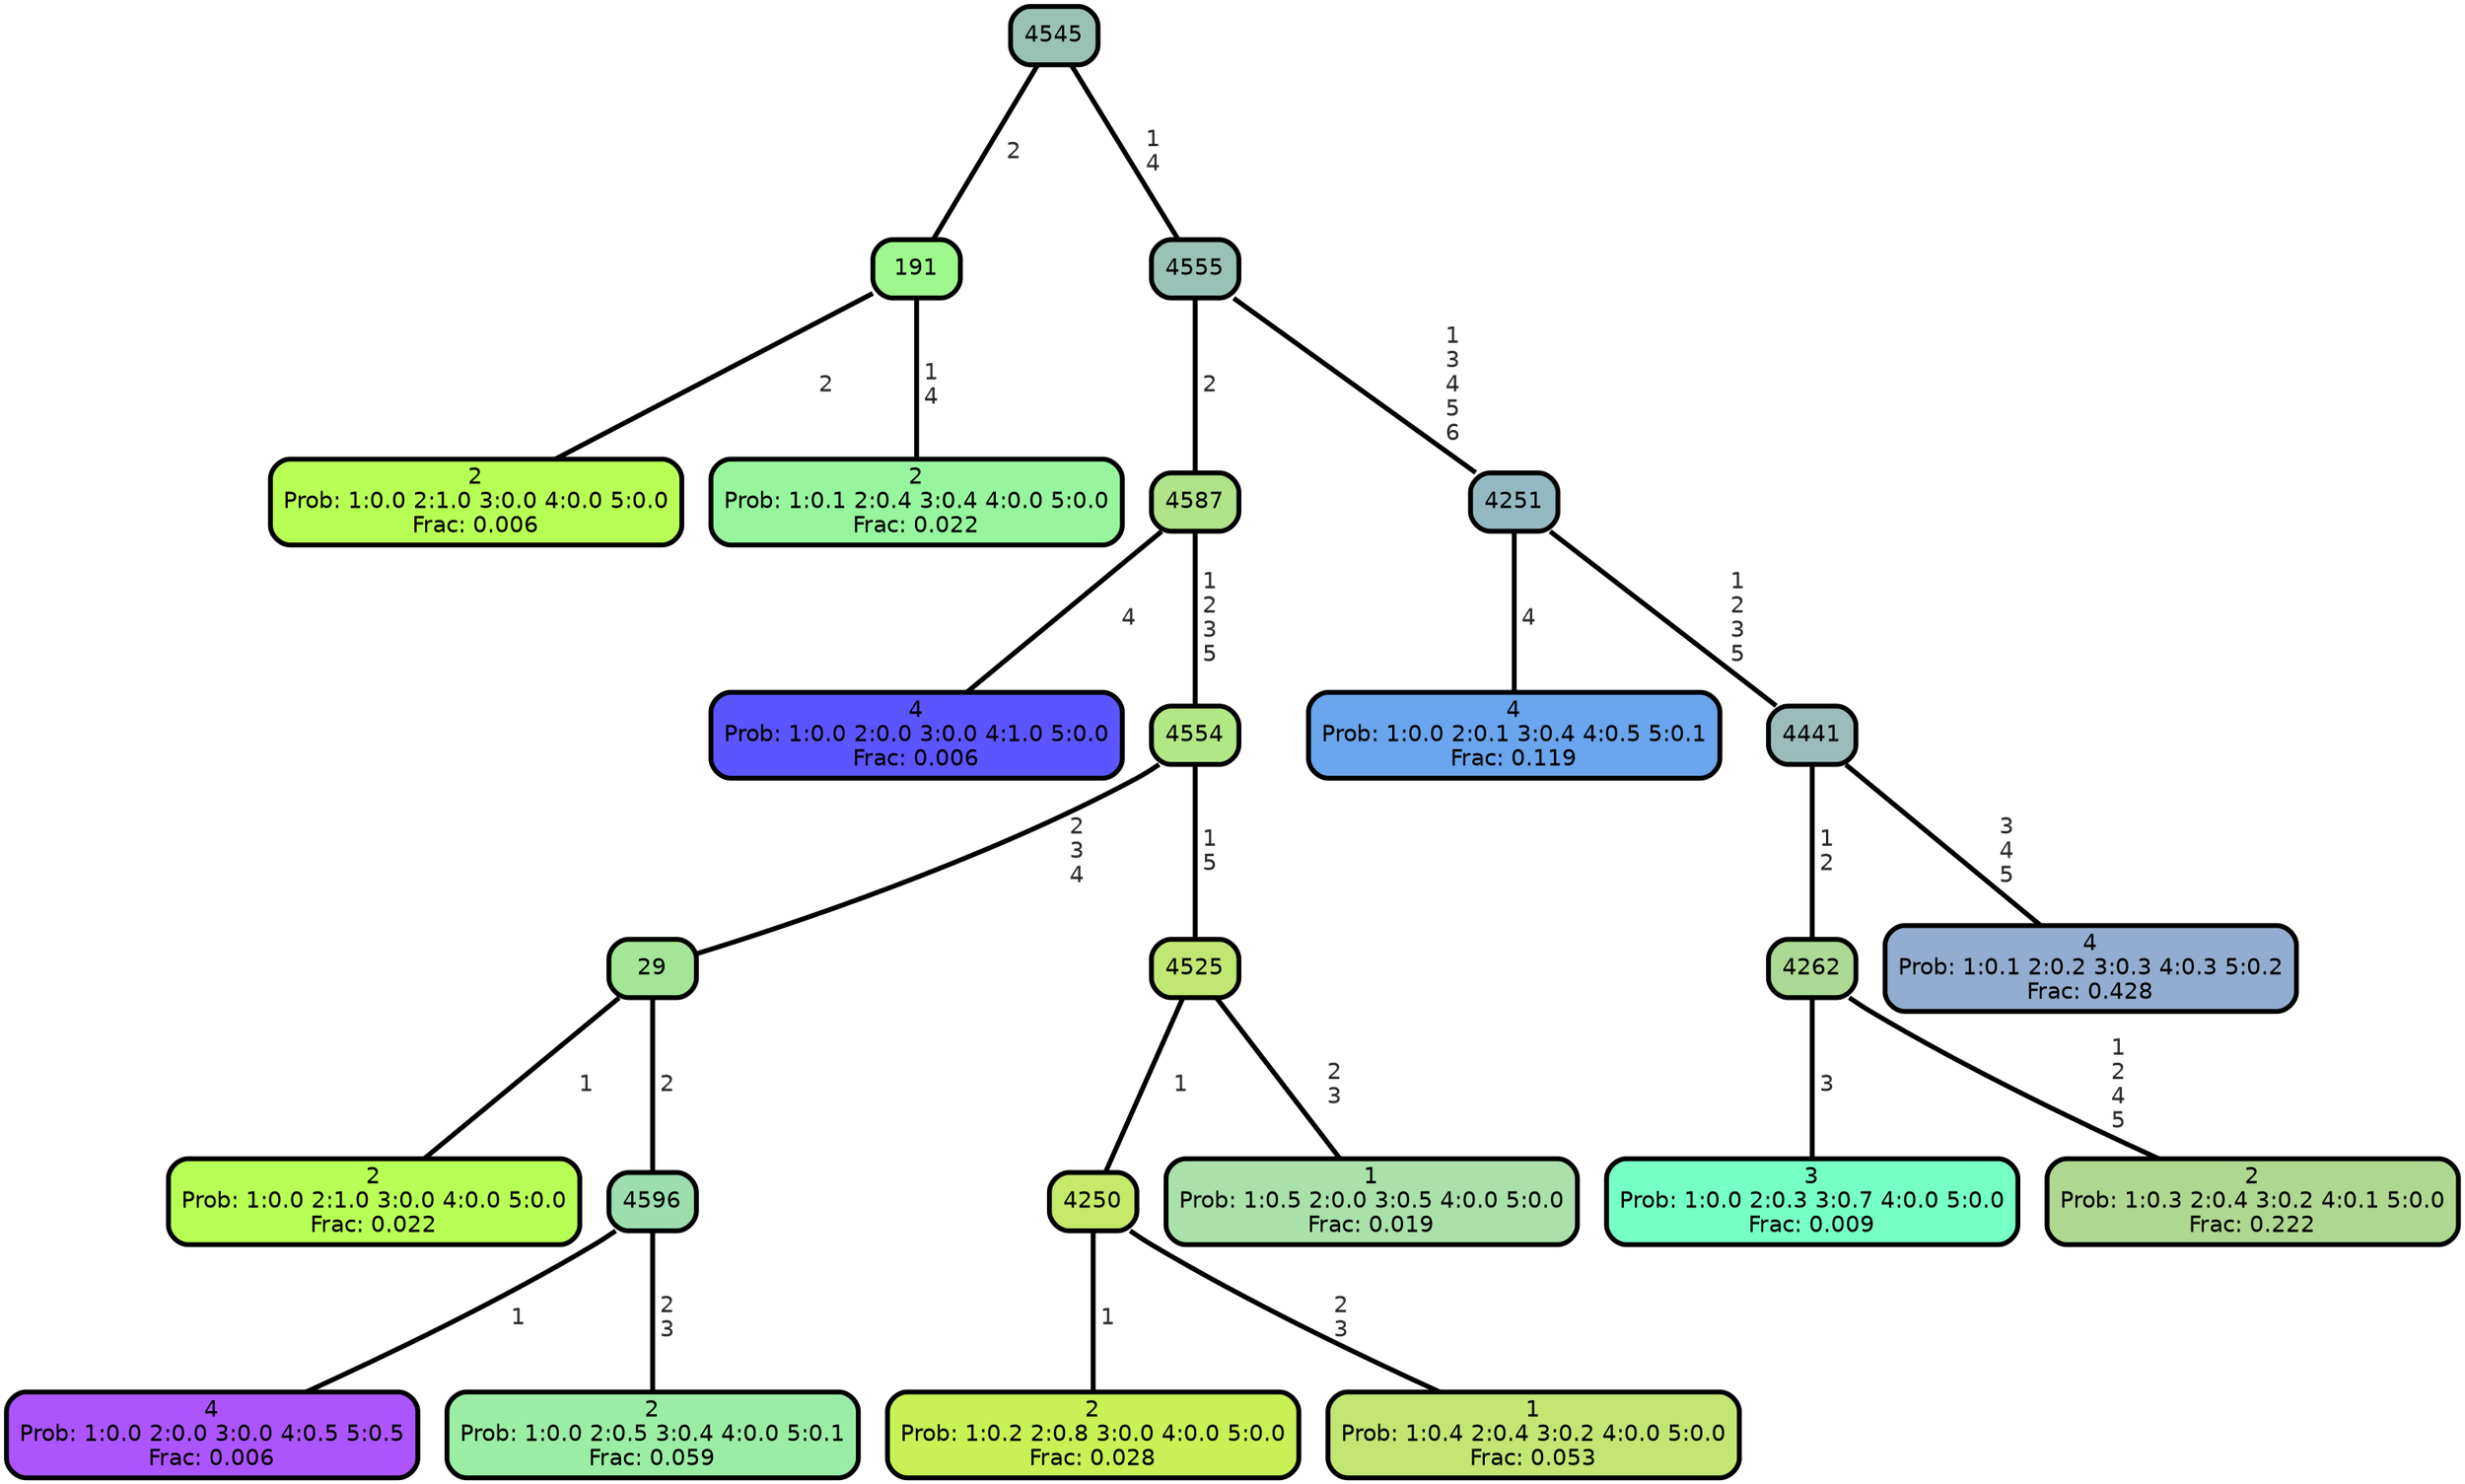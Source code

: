 graph Tree {
node [shape=box, style="filled, rounded",color="black",penwidth="3",fontcolor="black",                 fontname=helvetica] ;
graph [ranksep="0 equally", splines=straight,                 bgcolor=transparent, dpi=200] ;
edge [fontname=helvetica, fontweight=bold,fontcolor=grey14,color=black] ;
0 [label="2
Prob: 1:0.0 2:1.0 3:0.0 4:0.0 5:0.0
Frac: 0.006", fillcolor="#b8ff55"] ;
1 [label="191", fillcolor="#9ef88d"] ;
2 [label="2
Prob: 1:0.1 2:0.4 3:0.4 4:0.0 5:0.0
Frac: 0.022", fillcolor="#97f69d"] ;
3 [label="4545", fillcolor="#99c2b5"] ;
4 [label="4
Prob: 1:0.0 2:0.0 3:0.0 4:1.0 5:0.0
Frac: 0.006", fillcolor="#5a55ff"] ;
5 [label="4587", fillcolor="#afe289"] ;
6 [label="2
Prob: 1:0.0 2:1.0 3:0.0 4:0.0 5:0.0
Frac: 0.022", fillcolor="#b8ff55"] ;
7 [label="29", fillcolor="#a3e697"] ;
8 [label="4
Prob: 1:0.0 2:0.0 3:0.0 4:0.5 5:0.5
Frac: 0.006", fillcolor="#ac55ff"] ;
9 [label="4596", fillcolor="#9cdeae"] ;
10 [label="2
Prob: 1:0.0 2:0.5 3:0.4 4:0.0 5:0.1
Frac: 0.059", fillcolor="#9beda5"] ;
11 [label="4554", fillcolor="#b2e785"] ;
12 [label="2
Prob: 1:0.2 2:0.8 3:0.0 4:0.0 5:0.0
Frac: 0.028", fillcolor="#c7f155"] ;
13 [label="4250", fillcolor="#c5e968"] ;
14 [label="1
Prob: 1:0.4 2:0.4 3:0.2 4:0.0 5:0.0
Frac: 0.053", fillcolor="#c3e573"] ;
15 [label="4525", fillcolor="#c0e774"] ;
16 [label="1
Prob: 1:0.5 2:0.0 3:0.5 4:0.0 5:0.0
Frac: 0.019", fillcolor="#aae0aa"] ;
17 [label="4555", fillcolor="#99c1b6"] ;
18 [label="4
Prob: 1:0.0 2:0.1 3:0.4 4:0.5 5:0.1
Frac: 0.119", fillcolor="#6aa5ed"] ;
19 [label="4251", fillcolor="#94b9c2"] ;
20 [label="3
Prob: 1:0.0 2:0.3 3:0.7 4:0.0 5:0.0
Frac: 0.009", fillcolor="#76ffc6"] ;
21 [label="4262", fillcolor="#acd993"] ;
22 [label="2
Prob: 1:0.3 2:0.4 3:0.2 4:0.1 5:0.0
Frac: 0.222", fillcolor="#aed790"] ;
23 [label="4441", fillcolor="#9bbcba"] ;
24 [label="4
Prob: 1:0.1 2:0.2 3:0.3 4:0.3 5:0.2
Frac: 0.428", fillcolor="#92adcf"] ;
1 -- 0 [label=" 2",penwidth=3] ;
1 -- 2 [label=" 1\n 4",penwidth=3] ;
3 -- 1 [label=" 2",penwidth=3] ;
3 -- 17 [label=" 1\n 4",penwidth=3] ;
5 -- 4 [label=" 4",penwidth=3] ;
5 -- 11 [label=" 1\n 2\n 3\n 5",penwidth=3] ;
7 -- 6 [label=" 1",penwidth=3] ;
7 -- 9 [label=" 2",penwidth=3] ;
9 -- 8 [label=" 1",penwidth=3] ;
9 -- 10 [label=" 2\n 3",penwidth=3] ;
11 -- 7 [label=" 2\n 3\n 4",penwidth=3] ;
11 -- 15 [label=" 1\n 5",penwidth=3] ;
13 -- 12 [label=" 1",penwidth=3] ;
13 -- 14 [label=" 2\n 3",penwidth=3] ;
15 -- 13 [label=" 1",penwidth=3] ;
15 -- 16 [label=" 2\n 3",penwidth=3] ;
17 -- 5 [label=" 2",penwidth=3] ;
17 -- 19 [label=" 1\n 3\n 4\n 5\n 6",penwidth=3] ;
19 -- 18 [label=" 4",penwidth=3] ;
19 -- 23 [label=" 1\n 2\n 3\n 5",penwidth=3] ;
21 -- 20 [label=" 3",penwidth=3] ;
21 -- 22 [label=" 1\n 2\n 4\n 5",penwidth=3] ;
23 -- 21 [label=" 1\n 2",penwidth=3] ;
23 -- 24 [label=" 3\n 4\n 5",penwidth=3] ;
{rank = same;}}